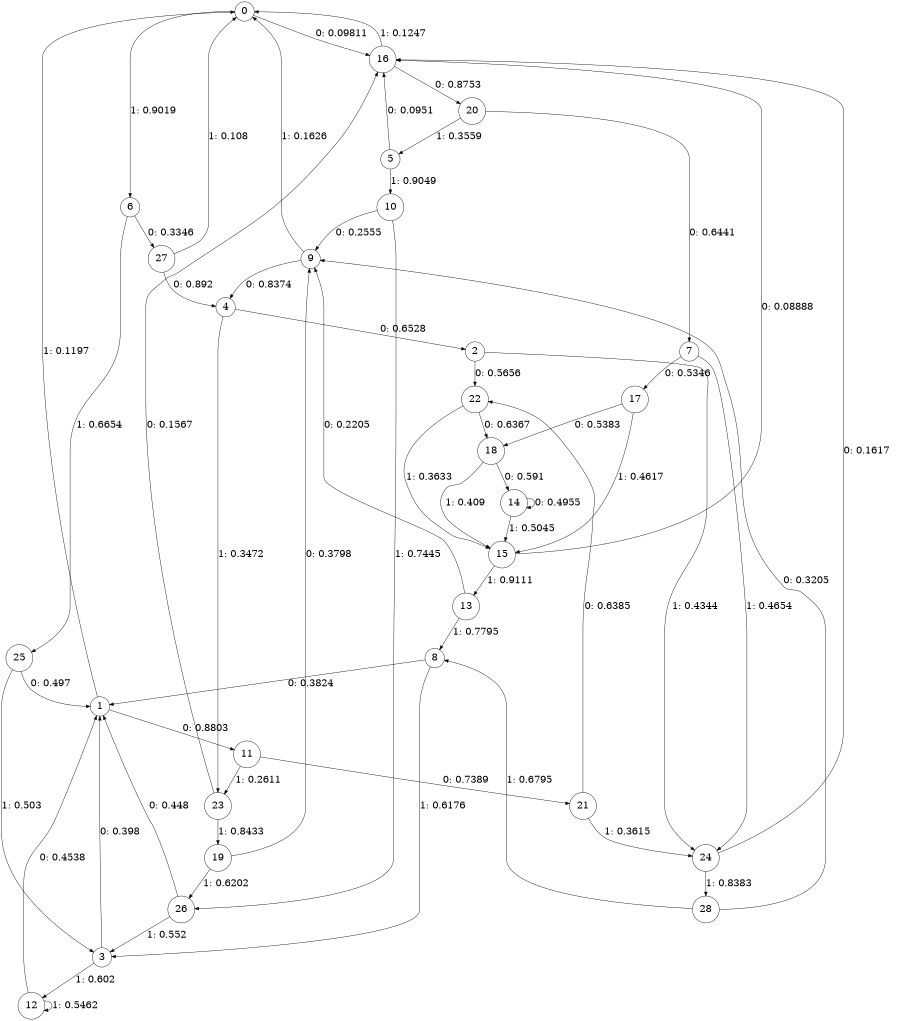 digraph "ch22randomL6" {
size = "6,8.5";
ratio = "fill";
node [shape = circle];
node [fontsize = 24];
edge [fontsize = 24];
0 -> 16 [label = "0: 0.09811  "];
0 -> 6 [label = "1: 0.9019   "];
1 -> 11 [label = "0: 0.8803   "];
1 -> 0 [label = "1: 0.1197   "];
2 -> 22 [label = "0: 0.5656   "];
2 -> 24 [label = "1: 0.4344   "];
3 -> 1 [label = "0: 0.398    "];
3 -> 12 [label = "1: 0.602    "];
4 -> 2 [label = "0: 0.6528   "];
4 -> 23 [label = "1: 0.3472   "];
5 -> 16 [label = "0: 0.0951   "];
5 -> 10 [label = "1: 0.9049   "];
6 -> 27 [label = "0: 0.3346   "];
6 -> 25 [label = "1: 0.6654   "];
7 -> 17 [label = "0: 0.5346   "];
7 -> 24 [label = "1: 0.4654   "];
8 -> 1 [label = "0: 0.3824   "];
8 -> 3 [label = "1: 0.6176   "];
9 -> 4 [label = "0: 0.8374   "];
9 -> 0 [label = "1: 0.1626   "];
10 -> 9 [label = "0: 0.2555   "];
10 -> 26 [label = "1: 0.7445   "];
11 -> 21 [label = "0: 0.7389   "];
11 -> 23 [label = "1: 0.2611   "];
12 -> 1 [label = "0: 0.4538   "];
12 -> 12 [label = "1: 0.5462   "];
13 -> 9 [label = "0: 0.2205   "];
13 -> 8 [label = "1: 0.7795   "];
14 -> 14 [label = "0: 0.4955   "];
14 -> 15 [label = "1: 0.5045   "];
15 -> 16 [label = "0: 0.08888  "];
15 -> 13 [label = "1: 0.9111   "];
16 -> 20 [label = "0: 0.8753   "];
16 -> 0 [label = "1: 0.1247   "];
17 -> 18 [label = "0: 0.5383   "];
17 -> 15 [label = "1: 0.4617   "];
18 -> 14 [label = "0: 0.591    "];
18 -> 15 [label = "1: 0.409    "];
19 -> 9 [label = "0: 0.3798   "];
19 -> 26 [label = "1: 0.6202   "];
20 -> 7 [label = "0: 0.6441   "];
20 -> 5 [label = "1: 0.3559   "];
21 -> 22 [label = "0: 0.6385   "];
21 -> 24 [label = "1: 0.3615   "];
22 -> 18 [label = "0: 0.6367   "];
22 -> 15 [label = "1: 0.3633   "];
23 -> 16 [label = "0: 0.1567   "];
23 -> 19 [label = "1: 0.8433   "];
24 -> 16 [label = "0: 0.1617   "];
24 -> 28 [label = "1: 0.8383   "];
25 -> 1 [label = "0: 0.497    "];
25 -> 3 [label = "1: 0.503    "];
26 -> 1 [label = "0: 0.448    "];
26 -> 3 [label = "1: 0.552    "];
27 -> 4 [label = "0: 0.892    "];
27 -> 0 [label = "1: 0.108    "];
28 -> 9 [label = "0: 0.3205   "];
28 -> 8 [label = "1: 0.6795   "];
}
